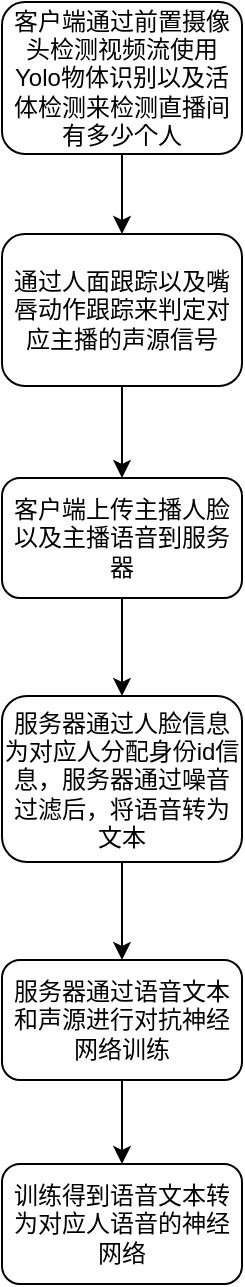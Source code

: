 <mxfile version="16.4.2" type="github" pages="4">
  <diagram id="bz4jhDZUCNRC4lxc4AFu" name="Page-1">
    <mxGraphModel dx="700" dy="752" grid="0" gridSize="10" guides="1" tooltips="1" connect="1" arrows="1" fold="1" page="1" pageScale="1" pageWidth="1169" pageHeight="827" math="0" shadow="0">
      <root>
        <mxCell id="0" />
        <mxCell id="1" parent="0" />
        <mxCell id="8UgaObZjLxow5zquvD9B-12" style="edgeStyle=orthogonalEdgeStyle;rounded=0;orthogonalLoop=1;jettySize=auto;html=1;exitX=0.5;exitY=1;exitDx=0;exitDy=0;entryX=0.5;entryY=0;entryDx=0;entryDy=0;" edge="1" parent="1" source="8UgaObZjLxow5zquvD9B-1" target="8UgaObZjLxow5zquvD9B-10">
          <mxGeometry relative="1" as="geometry" />
        </mxCell>
        <mxCell id="8UgaObZjLxow5zquvD9B-1" value="客户端通过前置摄像头检测视频流使用Yolo物体识别以及活体检测来检测直播间有多少个人" style="rounded=1;whiteSpace=wrap;html=1;" vertex="1" parent="1">
          <mxGeometry x="94" y="61" width="120" height="76" as="geometry" />
        </mxCell>
        <mxCell id="8UgaObZjLxow5zquvD9B-5" style="edgeStyle=orthogonalEdgeStyle;rounded=0;orthogonalLoop=1;jettySize=auto;html=1;exitX=0.5;exitY=1;exitDx=0;exitDy=0;" edge="1" parent="1" source="8UgaObZjLxow5zquvD9B-2" target="8UgaObZjLxow5zquvD9B-4">
          <mxGeometry relative="1" as="geometry" />
        </mxCell>
        <mxCell id="8UgaObZjLxow5zquvD9B-2" value="客户端上传主播人脸以及主播语音到服务器" style="rounded=1;whiteSpace=wrap;html=1;" vertex="1" parent="1">
          <mxGeometry x="94" y="299" width="120" height="60" as="geometry" />
        </mxCell>
        <mxCell id="8UgaObZjLxow5zquvD9B-7" style="edgeStyle=orthogonalEdgeStyle;rounded=0;orthogonalLoop=1;jettySize=auto;html=1;exitX=0.5;exitY=1;exitDx=0;exitDy=0;" edge="1" parent="1" source="8UgaObZjLxow5zquvD9B-4" target="8UgaObZjLxow5zquvD9B-6">
          <mxGeometry relative="1" as="geometry" />
        </mxCell>
        <mxCell id="8UgaObZjLxow5zquvD9B-4" value="服务器通过人脸信息为对应人分配身份id信息，服务器通过噪音过滤后，将语音转为文本" style="rounded=1;whiteSpace=wrap;html=1;" vertex="1" parent="1">
          <mxGeometry x="94" y="408" width="120" height="83" as="geometry" />
        </mxCell>
        <mxCell id="8UgaObZjLxow5zquvD9B-9" style="edgeStyle=orthogonalEdgeStyle;rounded=0;orthogonalLoop=1;jettySize=auto;html=1;exitX=0.5;exitY=1;exitDx=0;exitDy=0;entryX=0.5;entryY=0;entryDx=0;entryDy=0;" edge="1" parent="1" source="8UgaObZjLxow5zquvD9B-6" target="8UgaObZjLxow5zquvD9B-8">
          <mxGeometry relative="1" as="geometry" />
        </mxCell>
        <mxCell id="8UgaObZjLxow5zquvD9B-6" value="服务器通过语音文本和声源进行对抗神经网络训练" style="rounded=1;whiteSpace=wrap;html=1;" vertex="1" parent="1">
          <mxGeometry x="94" y="540" width="120" height="60" as="geometry" />
        </mxCell>
        <mxCell id="8UgaObZjLxow5zquvD9B-8" value="训练得到语音文本转为对应人语音的神经网络" style="rounded=1;whiteSpace=wrap;html=1;" vertex="1" parent="1">
          <mxGeometry x="94" y="642" width="120" height="60" as="geometry" />
        </mxCell>
        <mxCell id="8UgaObZjLxow5zquvD9B-13" style="edgeStyle=orthogonalEdgeStyle;rounded=0;orthogonalLoop=1;jettySize=auto;html=1;exitX=0.5;exitY=1;exitDx=0;exitDy=0;" edge="1" parent="1" source="8UgaObZjLxow5zquvD9B-10" target="8UgaObZjLxow5zquvD9B-2">
          <mxGeometry relative="1" as="geometry" />
        </mxCell>
        <mxCell id="8UgaObZjLxow5zquvD9B-10" value="通过人面跟踪以及嘴唇动作跟踪来判定对应主播的声源信号" style="rounded=1;whiteSpace=wrap;html=1;" vertex="1" parent="1">
          <mxGeometry x="94" y="177" width="120" height="76" as="geometry" />
        </mxCell>
      </root>
    </mxGraphModel>
  </diagram>
  <diagram id="sxaMAohjYheqPVRmjTY0" name="Page-2">
    <mxGraphModel dx="700" dy="752" grid="0" gridSize="10" guides="1" tooltips="1" connect="1" arrows="1" fold="1" page="1" pageScale="1" pageWidth="1169" pageHeight="827" math="0" shadow="0">
      <root>
        <mxCell id="ZlX2XvOtNgKCQKOPpPT7-0" />
        <mxCell id="ZlX2XvOtNgKCQKOPpPT7-1" parent="ZlX2XvOtNgKCQKOPpPT7-0" />
        <mxCell id="C-3-BW7Lki1CFAZKxIXK-3" style="edgeStyle=orthogonalEdgeStyle;rounded=0;orthogonalLoop=1;jettySize=auto;html=1;exitX=0.5;exitY=1;exitDx=0;exitDy=0;" edge="1" parent="ZlX2XvOtNgKCQKOPpPT7-1" source="C-3-BW7Lki1CFAZKxIXK-0" target="C-3-BW7Lki1CFAZKxIXK-1">
          <mxGeometry relative="1" as="geometry" />
        </mxCell>
        <mxCell id="C-3-BW7Lki1CFAZKxIXK-0" value="直播间采集主播音频信号上传到服务器" style="rounded=1;whiteSpace=wrap;html=1;" vertex="1" parent="ZlX2XvOtNgKCQKOPpPT7-1">
          <mxGeometry x="274" y="65" width="120" height="60" as="geometry" />
        </mxCell>
        <mxCell id="C-3-BW7Lki1CFAZKxIXK-4" style="edgeStyle=orthogonalEdgeStyle;rounded=0;orthogonalLoop=1;jettySize=auto;html=1;exitX=0.5;exitY=1;exitDx=0;exitDy=0;" edge="1" parent="ZlX2XvOtNgKCQKOPpPT7-1" source="C-3-BW7Lki1CFAZKxIXK-1" target="C-3-BW7Lki1CFAZKxIXK-2">
          <mxGeometry relative="1" as="geometry" />
        </mxCell>
        <mxCell id="C-3-BW7Lki1CFAZKxIXK-6" style="edgeStyle=orthogonalEdgeStyle;rounded=0;orthogonalLoop=1;jettySize=auto;html=1;exitX=0.5;exitY=1;exitDx=0;exitDy=0;" edge="1" parent="ZlX2XvOtNgKCQKOPpPT7-1" source="C-3-BW7Lki1CFAZKxIXK-1" target="C-3-BW7Lki1CFAZKxIXK-5">
          <mxGeometry relative="1" as="geometry" />
        </mxCell>
        <mxCell id="C-3-BW7Lki1CFAZKxIXK-1" value="服务器将直播间内人物语音从语音转文字信息看，并添加对应的时间和人物信息到文本上" style="rounded=1;whiteSpace=wrap;html=1;" vertex="1" parent="ZlX2XvOtNgKCQKOPpPT7-1">
          <mxGeometry x="274" y="157" width="120" height="80" as="geometry" />
        </mxCell>
        <mxCell id="C-3-BW7Lki1CFAZKxIXK-2" value="服务器下发到文本信息到客户端" style="rounded=1;whiteSpace=wrap;html=1;" vertex="1" parent="ZlX2XvOtNgKCQKOPpPT7-1">
          <mxGeometry x="141" y="313" width="120" height="60" as="geometry" />
        </mxCell>
        <mxCell id="C-3-BW7Lki1CFAZKxIXK-5" value="服务器下发主播的文本转语音的神经网络模型到客户端" style="rounded=1;whiteSpace=wrap;html=1;" vertex="1" parent="ZlX2XvOtNgKCQKOPpPT7-1">
          <mxGeometry x="412" y="313" width="120" height="60" as="geometry" />
        </mxCell>
      </root>
    </mxGraphModel>
  </diagram>
  <diagram id="uh6LRaii5SDqiQts1aHW" name="Page-3">
    <mxGraphModel dx="700" dy="752" grid="0" gridSize="10" guides="1" tooltips="1" connect="1" arrows="1" fold="1" page="1" pageScale="1" pageWidth="1169" pageHeight="827" math="0" shadow="0">
      <root>
        <mxCell id="Nf0d5y7VpEdCvelQ3YyJ-0" />
        <mxCell id="Nf0d5y7VpEdCvelQ3YyJ-1" parent="Nf0d5y7VpEdCvelQ3YyJ-0" />
        <mxCell id="zHN4TxK1u8jurEk8CPqf-0" style="edgeStyle=orthogonalEdgeStyle;rounded=0;orthogonalLoop=1;jettySize=auto;html=1;exitX=0.5;exitY=1;exitDx=0;exitDy=0;" edge="1" parent="Nf0d5y7VpEdCvelQ3YyJ-1" source="Nf0d5y7VpEdCvelQ3YyJ-3" target="Nf0d5y7VpEdCvelQ3YyJ-9">
          <mxGeometry relative="1" as="geometry" />
        </mxCell>
        <mxCell id="Nf0d5y7VpEdCvelQ3YyJ-3" value="客户端判断视频断流或音频是否出现循坏出现卡顿或断播的情况" style="rounded=1;whiteSpace=wrap;html=1;" vertex="1" parent="Nf0d5y7VpEdCvelQ3YyJ-1">
          <mxGeometry x="250" y="220" width="120" height="60" as="geometry" />
        </mxCell>
        <mxCell id="Nf0d5y7VpEdCvelQ3YyJ-14" style="edgeStyle=orthogonalEdgeStyle;rounded=0;orthogonalLoop=1;jettySize=auto;html=1;exitX=0.5;exitY=1;exitDx=0;exitDy=0;" edge="1" parent="Nf0d5y7VpEdCvelQ3YyJ-1" source="Nf0d5y7VpEdCvelQ3YyJ-9" target="Nf0d5y7VpEdCvelQ3YyJ-11">
          <mxGeometry relative="1" as="geometry" />
        </mxCell>
        <mxCell id="Nf0d5y7VpEdCvelQ3YyJ-9" value="客户端正常得到服务器推送直播间的文本流" style="rounded=1;whiteSpace=wrap;html=1;" vertex="1" parent="Nf0d5y7VpEdCvelQ3YyJ-1">
          <mxGeometry x="250" y="324" width="120" height="81" as="geometry" />
        </mxCell>
        <mxCell id="Nf0d5y7VpEdCvelQ3YyJ-11" value="客户端通过文本流和神经网络模型将文本转语音进行本地播放" style="rounded=1;whiteSpace=wrap;html=1;" vertex="1" parent="Nf0d5y7VpEdCvelQ3YyJ-1">
          <mxGeometry x="250" y="460" width="120" height="81" as="geometry" />
        </mxCell>
        <mxCell id="Nf0d5y7VpEdCvelQ3YyJ-13" style="edgeStyle=orthogonalEdgeStyle;rounded=0;orthogonalLoop=1;jettySize=auto;html=1;exitX=1;exitY=0.5;exitDx=0;exitDy=0;" edge="1" parent="Nf0d5y7VpEdCvelQ3YyJ-1" source="Nf0d5y7VpEdCvelQ3YyJ-12" target="Nf0d5y7VpEdCvelQ3YyJ-11">
          <mxGeometry relative="1" as="geometry" />
        </mxCell>
        <mxCell id="Nf0d5y7VpEdCvelQ3YyJ-12" value="客户端预先下载主播文本转语音的神经网络模型" style="rounded=1;whiteSpace=wrap;html=1;" vertex="1" parent="Nf0d5y7VpEdCvelQ3YyJ-1">
          <mxGeometry x="52" y="460" width="120" height="81" as="geometry" />
        </mxCell>
      </root>
    </mxGraphModel>
  </diagram>
  <diagram id="nmK9swNIG0GJDBaObr2d" name="Page-4">
    <mxGraphModel dx="700" dy="752" grid="0" gridSize="10" guides="1" tooltips="1" connect="1" arrows="1" fold="1" page="1" pageScale="1" pageWidth="1169" pageHeight="827" math="0" shadow="0">
      <root>
        <mxCell id="3C6qS2aeEsoujgHnFnCj-0" />
        <mxCell id="3C6qS2aeEsoujgHnFnCj-1" parent="3C6qS2aeEsoujgHnFnCj-0" />
        <mxCell id="c77Fma-gTzucPb1fZTvP-0" style="edgeStyle=orthogonalEdgeStyle;rounded=0;orthogonalLoop=1;jettySize=auto;html=1;exitX=0.5;exitY=1;exitDx=0;exitDy=0;" edge="1" parent="3C6qS2aeEsoujgHnFnCj-1" source="c77Fma-gTzucPb1fZTvP-1" target="c77Fma-gTzucPb1fZTvP-7">
          <mxGeometry relative="1" as="geometry" />
        </mxCell>
        <mxCell id="c77Fma-gTzucPb1fZTvP-1" value="直播间缩小为首页语音条" style="rounded=1;whiteSpace=wrap;html=1;" vertex="1" parent="3C6qS2aeEsoujgHnFnCj-1">
          <mxGeometry x="41" y="73" width="120" height="60" as="geometry" />
        </mxCell>
        <mxCell id="c77Fma-gTzucPb1fZTvP-2" style="edgeStyle=orthogonalEdgeStyle;rounded=0;orthogonalLoop=1;jettySize=auto;html=1;exitX=0.5;exitY=1;exitDx=0;exitDy=0;" edge="1" parent="3C6qS2aeEsoujgHnFnCj-1" source="c77Fma-gTzucPb1fZTvP-3" target="c77Fma-gTzucPb1fZTvP-7">
          <mxGeometry relative="1" as="geometry" />
        </mxCell>
        <mxCell id="c77Fma-gTzucPb1fZTvP-3" value="App被切换到后台" style="rounded=1;whiteSpace=wrap;html=1;" vertex="1" parent="3C6qS2aeEsoujgHnFnCj-1">
          <mxGeometry x="250" y="75" width="120" height="60" as="geometry" />
        </mxCell>
        <mxCell id="c77Fma-gTzucPb1fZTvP-4" style="edgeStyle=orthogonalEdgeStyle;rounded=0;orthogonalLoop=1;jettySize=auto;html=1;exitX=0.5;exitY=1;exitDx=0;exitDy=0;" edge="1" parent="3C6qS2aeEsoujgHnFnCj-1" source="c77Fma-gTzucPb1fZTvP-5" target="c77Fma-gTzucPb1fZTvP-7">
          <mxGeometry relative="1" as="geometry" />
        </mxCell>
        <mxCell id="c77Fma-gTzucPb1fZTvP-5" value="手机息屏" style="rounded=1;whiteSpace=wrap;html=1;" vertex="1" parent="3C6qS2aeEsoujgHnFnCj-1">
          <mxGeometry x="465" y="73" width="120" height="60" as="geometry" />
        </mxCell>
        <mxCell id="c77Fma-gTzucPb1fZTvP-6" style="edgeStyle=orthogonalEdgeStyle;rounded=0;orthogonalLoop=1;jettySize=auto;html=1;exitX=0.5;exitY=1;exitDx=0;exitDy=0;" edge="1" parent="3C6qS2aeEsoujgHnFnCj-1" source="c77Fma-gTzucPb1fZTvP-7" target="c77Fma-gTzucPb1fZTvP-9">
          <mxGeometry relative="1" as="geometry" />
        </mxCell>
        <mxCell id="c77Fma-gTzucPb1fZTvP-7" value="App内检测到状态变化后，分析直播间内的语音时序信息，判断断句时间后停止语音流播放" style="rounded=1;whiteSpace=wrap;html=1;" vertex="1" parent="3C6qS2aeEsoujgHnFnCj-1">
          <mxGeometry x="250" y="203" width="120" height="81" as="geometry" />
        </mxCell>
        <mxCell id="c77Fma-gTzucPb1fZTvP-8" style="edgeStyle=orthogonalEdgeStyle;rounded=0;orthogonalLoop=1;jettySize=auto;html=1;exitX=0.5;exitY=1;exitDx=0;exitDy=0;" edge="1" parent="3C6qS2aeEsoujgHnFnCj-1" source="c77Fma-gTzucPb1fZTvP-9" target="c77Fma-gTzucPb1fZTvP-10">
          <mxGeometry relative="1" as="geometry" />
        </mxCell>
        <mxCell id="c77Fma-gTzucPb1fZTvP-9" value="客户端请求服务器不再推送语音流，只保持文本流推送" style="rounded=1;whiteSpace=wrap;html=1;" vertex="1" parent="3C6qS2aeEsoujgHnFnCj-1">
          <mxGeometry x="250" y="324" width="120" height="81" as="geometry" />
        </mxCell>
        <mxCell id="c77Fma-gTzucPb1fZTvP-10" value="客户端通过文本流和神经网络模型将文本转语音进行本地播放" style="rounded=1;whiteSpace=wrap;html=1;" vertex="1" parent="3C6qS2aeEsoujgHnFnCj-1">
          <mxGeometry x="250" y="460" width="120" height="81" as="geometry" />
        </mxCell>
        <mxCell id="c77Fma-gTzucPb1fZTvP-11" style="edgeStyle=orthogonalEdgeStyle;rounded=0;orthogonalLoop=1;jettySize=auto;html=1;exitX=1;exitY=0.5;exitDx=0;exitDy=0;" edge="1" parent="3C6qS2aeEsoujgHnFnCj-1" source="c77Fma-gTzucPb1fZTvP-12" target="c77Fma-gTzucPb1fZTvP-10">
          <mxGeometry relative="1" as="geometry" />
        </mxCell>
        <mxCell id="c77Fma-gTzucPb1fZTvP-12" value="客户端预先下载主播文本转语音的神经网络模型" style="rounded=1;whiteSpace=wrap;html=1;" vertex="1" parent="3C6qS2aeEsoujgHnFnCj-1">
          <mxGeometry x="52" y="460" width="120" height="81" as="geometry" />
        </mxCell>
      </root>
    </mxGraphModel>
  </diagram>
</mxfile>
